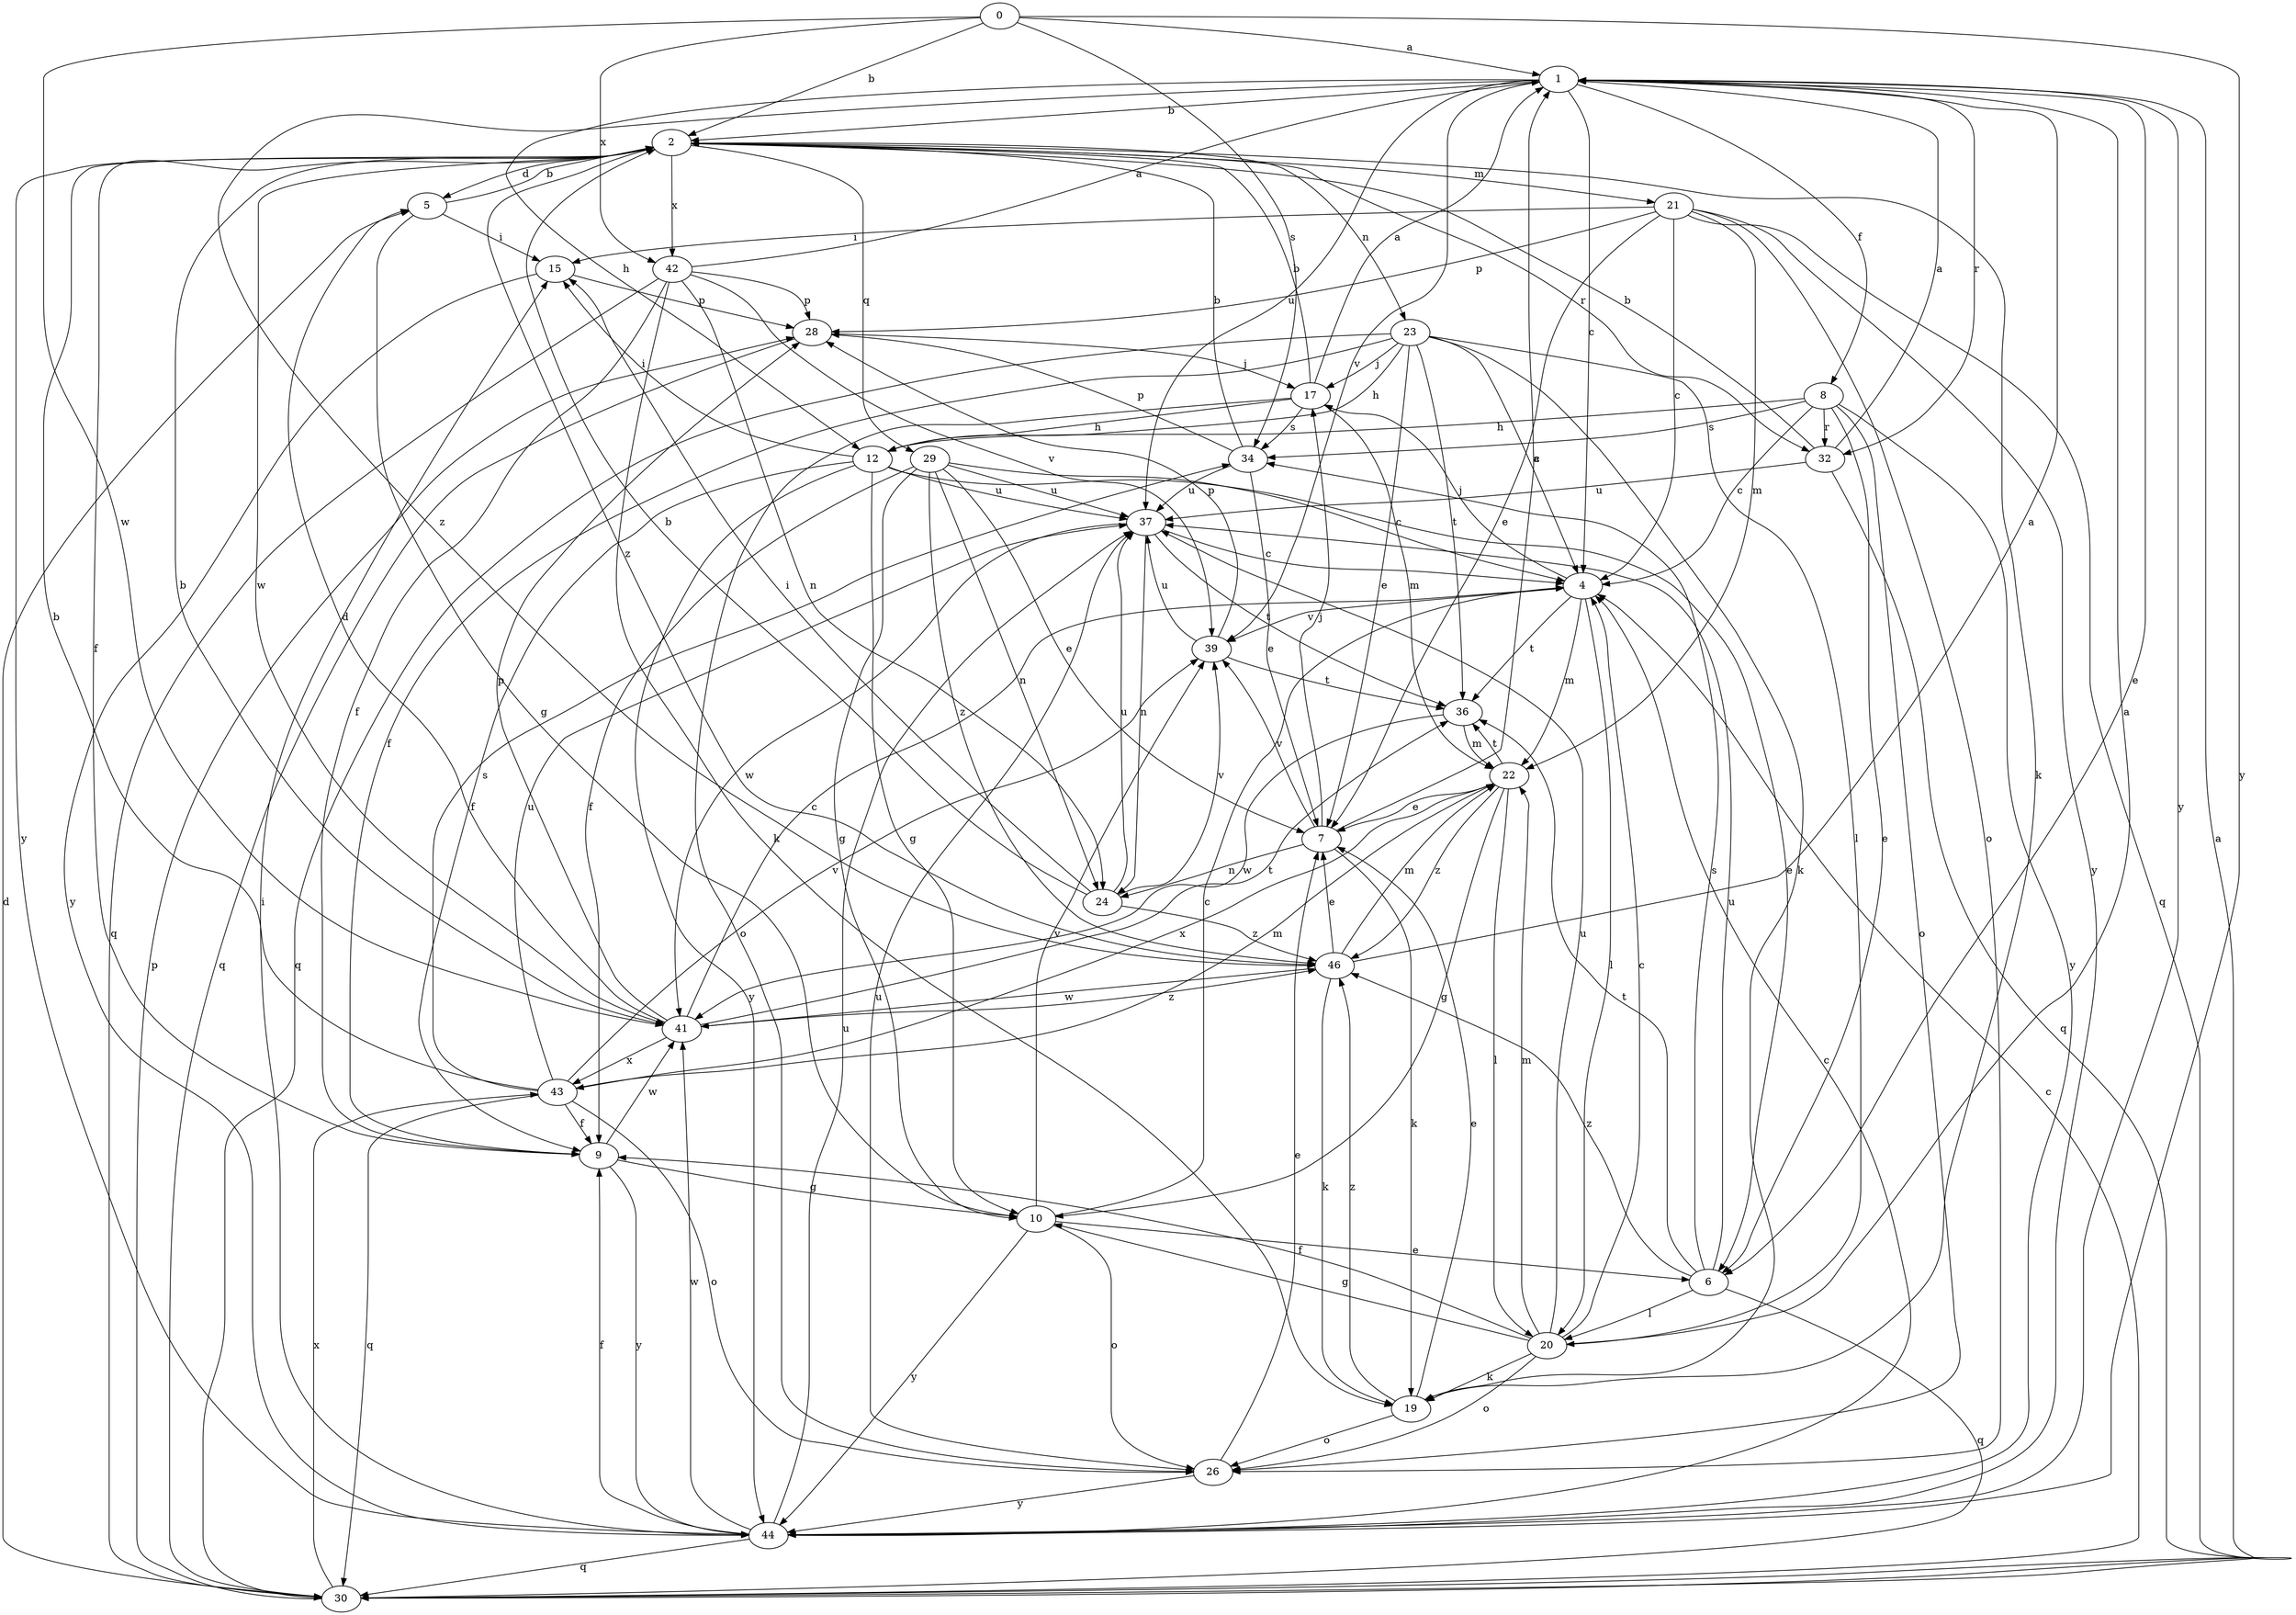 strict digraph  {
0;
1;
2;
4;
5;
6;
7;
8;
9;
10;
12;
15;
17;
19;
20;
21;
22;
23;
24;
26;
28;
29;
30;
32;
34;
36;
37;
39;
41;
42;
43;
44;
46;
0 -> 1  [label=a];
0 -> 2  [label=b];
0 -> 34  [label=s];
0 -> 41  [label=w];
0 -> 42  [label=x];
0 -> 44  [label=y];
1 -> 2  [label=b];
1 -> 4  [label=c];
1 -> 6  [label=e];
1 -> 8  [label=f];
1 -> 12  [label=h];
1 -> 32  [label=r];
1 -> 37  [label=u];
1 -> 39  [label=v];
1 -> 44  [label=y];
1 -> 46  [label=z];
2 -> 5  [label=d];
2 -> 9  [label=f];
2 -> 19  [label=k];
2 -> 21  [label=m];
2 -> 23  [label=n];
2 -> 29  [label=q];
2 -> 32  [label=r];
2 -> 41  [label=w];
2 -> 42  [label=x];
2 -> 44  [label=y];
2 -> 46  [label=z];
4 -> 17  [label=j];
4 -> 20  [label=l];
4 -> 22  [label=m];
4 -> 36  [label=t];
4 -> 39  [label=v];
5 -> 2  [label=b];
5 -> 10  [label=g];
5 -> 15  [label=i];
6 -> 20  [label=l];
6 -> 30  [label=q];
6 -> 34  [label=s];
6 -> 36  [label=t];
6 -> 37  [label=u];
6 -> 46  [label=z];
7 -> 1  [label=a];
7 -> 17  [label=j];
7 -> 19  [label=k];
7 -> 24  [label=n];
7 -> 39  [label=v];
8 -> 4  [label=c];
8 -> 6  [label=e];
8 -> 12  [label=h];
8 -> 26  [label=o];
8 -> 32  [label=r];
8 -> 34  [label=s];
8 -> 44  [label=y];
9 -> 10  [label=g];
9 -> 41  [label=w];
9 -> 44  [label=y];
10 -> 4  [label=c];
10 -> 6  [label=e];
10 -> 26  [label=o];
10 -> 39  [label=v];
10 -> 44  [label=y];
12 -> 6  [label=e];
12 -> 9  [label=f];
12 -> 10  [label=g];
12 -> 15  [label=i];
12 -> 37  [label=u];
12 -> 44  [label=y];
15 -> 28  [label=p];
15 -> 44  [label=y];
17 -> 1  [label=a];
17 -> 2  [label=b];
17 -> 12  [label=h];
17 -> 22  [label=m];
17 -> 26  [label=o];
17 -> 34  [label=s];
19 -> 7  [label=e];
19 -> 26  [label=o];
19 -> 46  [label=z];
20 -> 1  [label=a];
20 -> 4  [label=c];
20 -> 9  [label=f];
20 -> 10  [label=g];
20 -> 19  [label=k];
20 -> 22  [label=m];
20 -> 26  [label=o];
20 -> 37  [label=u];
21 -> 4  [label=c];
21 -> 7  [label=e];
21 -> 15  [label=i];
21 -> 22  [label=m];
21 -> 26  [label=o];
21 -> 28  [label=p];
21 -> 30  [label=q];
21 -> 44  [label=y];
22 -> 7  [label=e];
22 -> 10  [label=g];
22 -> 20  [label=l];
22 -> 36  [label=t];
22 -> 43  [label=x];
22 -> 46  [label=z];
23 -> 4  [label=c];
23 -> 7  [label=e];
23 -> 9  [label=f];
23 -> 12  [label=h];
23 -> 17  [label=j];
23 -> 19  [label=k];
23 -> 20  [label=l];
23 -> 30  [label=q];
23 -> 36  [label=t];
24 -> 2  [label=b];
24 -> 15  [label=i];
24 -> 37  [label=u];
24 -> 39  [label=v];
24 -> 46  [label=z];
26 -> 7  [label=e];
26 -> 37  [label=u];
26 -> 44  [label=y];
28 -> 17  [label=j];
28 -> 30  [label=q];
29 -> 4  [label=c];
29 -> 7  [label=e];
29 -> 9  [label=f];
29 -> 10  [label=g];
29 -> 24  [label=n];
29 -> 37  [label=u];
29 -> 46  [label=z];
30 -> 1  [label=a];
30 -> 4  [label=c];
30 -> 5  [label=d];
30 -> 28  [label=p];
30 -> 43  [label=x];
32 -> 1  [label=a];
32 -> 2  [label=b];
32 -> 30  [label=q];
32 -> 37  [label=u];
34 -> 2  [label=b];
34 -> 7  [label=e];
34 -> 28  [label=p];
34 -> 37  [label=u];
36 -> 22  [label=m];
36 -> 41  [label=w];
37 -> 4  [label=c];
37 -> 24  [label=n];
37 -> 36  [label=t];
37 -> 41  [label=w];
39 -> 28  [label=p];
39 -> 36  [label=t];
39 -> 37  [label=u];
41 -> 2  [label=b];
41 -> 4  [label=c];
41 -> 5  [label=d];
41 -> 28  [label=p];
41 -> 36  [label=t];
41 -> 43  [label=x];
41 -> 46  [label=z];
42 -> 1  [label=a];
42 -> 9  [label=f];
42 -> 19  [label=k];
42 -> 24  [label=n];
42 -> 28  [label=p];
42 -> 30  [label=q];
42 -> 39  [label=v];
43 -> 2  [label=b];
43 -> 9  [label=f];
43 -> 22  [label=m];
43 -> 26  [label=o];
43 -> 30  [label=q];
43 -> 34  [label=s];
43 -> 37  [label=u];
43 -> 39  [label=v];
44 -> 4  [label=c];
44 -> 9  [label=f];
44 -> 15  [label=i];
44 -> 30  [label=q];
44 -> 37  [label=u];
44 -> 41  [label=w];
46 -> 1  [label=a];
46 -> 7  [label=e];
46 -> 19  [label=k];
46 -> 22  [label=m];
46 -> 41  [label=w];
}
